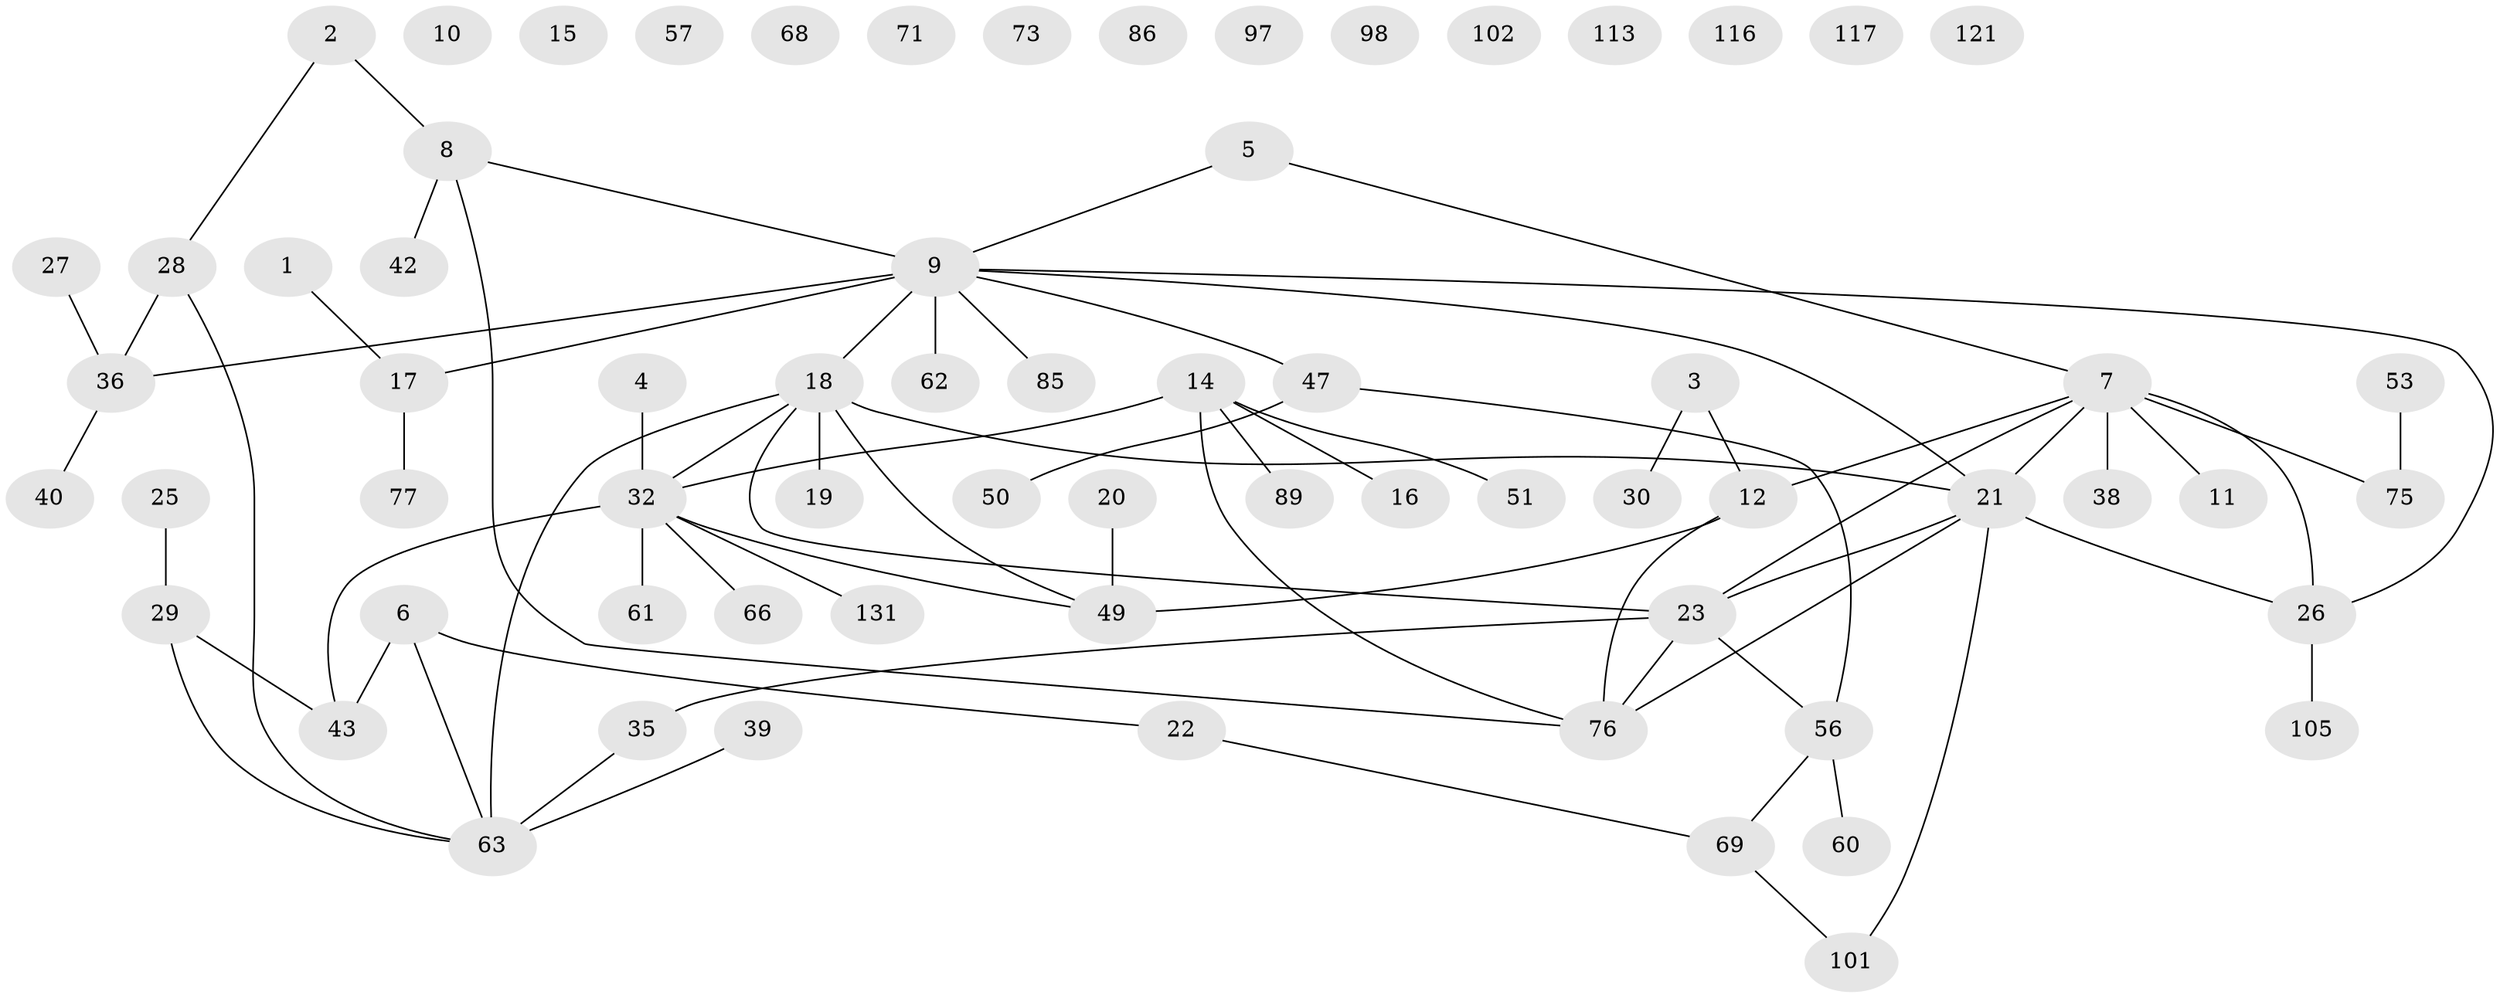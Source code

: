 // original degree distribution, {1: 0.2846715328467153, 2: 0.20437956204379562, 3: 0.24817518248175183, 0: 0.10218978102189781, 7: 0.0072992700729927005, 4: 0.08029197080291971, 5: 0.058394160583941604, 6: 0.014598540145985401}
// Generated by graph-tools (version 1.1) at 2025/16/03/04/25 18:16:37]
// undirected, 68 vertices, 73 edges
graph export_dot {
graph [start="1"]
  node [color=gray90,style=filled];
  1 [super="+13"];
  2 [super="+108"];
  3 [super="+67"];
  4;
  5;
  6 [super="+52"];
  7 [super="+106+92"];
  8 [super="+93+81+34"];
  9 [super="+103+33"];
  10;
  11 [super="+124+132"];
  12 [super="+115"];
  14 [super="+133+135"];
  15;
  16;
  17 [super="+99"];
  18 [super="+24+48+41"];
  19;
  20;
  21 [super="+94+44+37+80"];
  22 [super="+111"];
  23 [super="+88+31"];
  25 [super="+79"];
  26 [super="+110+112"];
  27;
  28 [super="+114+100+46+65"];
  29 [super="+90"];
  30;
  32 [super="+54"];
  35 [super="+45"];
  36 [super="+104"];
  38 [super="+83"];
  39 [super="+78+59"];
  40;
  42;
  43;
  47 [super="+126+72"];
  49 [super="+129+58"];
  50;
  51;
  53;
  56 [super="+120+122"];
  57;
  60;
  61;
  62;
  63 [super="+87"];
  66;
  68;
  69 [super="+95+70"];
  71;
  73;
  75 [super="+134"];
  76 [super="+96"];
  77;
  85;
  86;
  89;
  97;
  98;
  101;
  102;
  105;
  113;
  116;
  117;
  121;
  131;
  1 -- 17;
  2 -- 28;
  2 -- 8;
  3 -- 30;
  3 -- 12;
  4 -- 32;
  5 -- 9;
  5 -- 7;
  6 -- 22;
  6 -- 43;
  6 -- 63;
  7 -- 26;
  7 -- 75 [weight=2];
  7 -- 23;
  7 -- 21;
  7 -- 11;
  7 -- 12;
  7 -- 38;
  8 -- 9;
  8 -- 42;
  8 -- 76;
  9 -- 47;
  9 -- 17 [weight=2];
  9 -- 36;
  9 -- 85;
  9 -- 62;
  9 -- 26;
  9 -- 21;
  9 -- 18;
  12 -- 76;
  12 -- 49 [weight=2];
  14 -- 32 [weight=2];
  14 -- 51;
  14 -- 16;
  14 -- 89;
  14 -- 76;
  17 -- 77;
  18 -- 32 [weight=2];
  18 -- 19;
  18 -- 21 [weight=3];
  18 -- 63;
  18 -- 49;
  18 -- 23;
  20 -- 49;
  21 -- 101;
  21 -- 26;
  21 -- 76;
  21 -- 23;
  22 -- 69;
  23 -- 76;
  23 -- 35;
  23 -- 56;
  25 -- 29;
  26 -- 105;
  27 -- 36;
  28 -- 36;
  28 -- 63;
  29 -- 63;
  29 -- 43;
  32 -- 49;
  32 -- 66;
  32 -- 131;
  32 -- 43;
  32 -- 61;
  35 -- 63;
  36 -- 40;
  39 -- 63;
  47 -- 50;
  47 -- 56;
  53 -- 75;
  56 -- 69;
  56 -- 60;
  69 -- 101;
}
